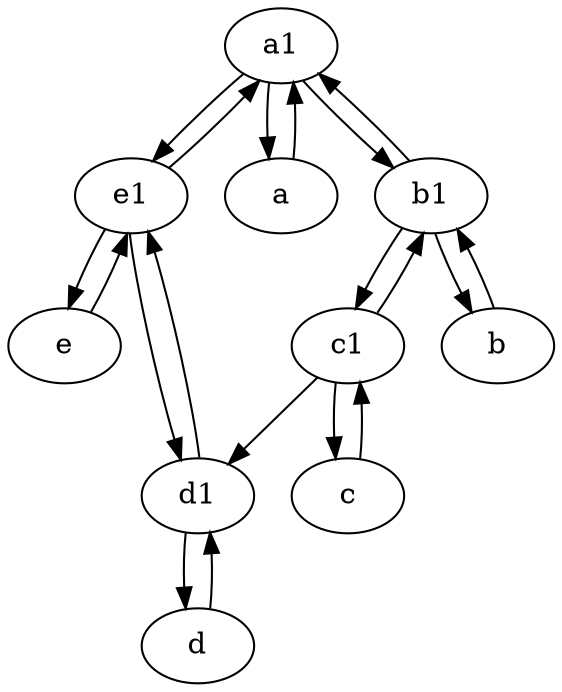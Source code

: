 digraph  {
	a1 [pos="40,15!"];
	e1 [pos="25,45!"];
	c1 [pos="30,15!"];
	a [pos="40,10!"];
	b1 [pos="45,20!"];
	c [pos="20,10!"];
	d [pos="20,30!"];
	e [pos="30,50!"];
	d1 [pos="25,30!"];
	b [pos="50,20!"];
	d -> d1;
	e1 -> e;
	e1 -> d1;
	a1 -> a;
	b1 -> b;
	e -> e1;
	b1 -> a1;
	c -> c1;
	a -> a1;
	d1 -> e1;
	a1 -> b1;
	d1 -> d;
	e1 -> a1;
	b -> b1;
	c1 -> b1;
	a1 -> e1;
	b1 -> c1;
	c1 -> d1;
	c1 -> c;

	}